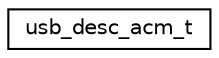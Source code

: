 digraph "Graphical Class Hierarchy"
{
 // LATEX_PDF_SIZE
  edge [fontname="Helvetica",fontsize="10",labelfontname="Helvetica",labelfontsize="10"];
  node [fontname="Helvetica",fontsize="10",shape=record];
  rankdir="LR";
  Node0 [label="usb_desc_acm_t",height=0.2,width=0.4,color="black", fillcolor="white", style="filled",URL="$structusb__desc__acm__t.html",tooltip="USB CDC ACM descriptor."];
}
